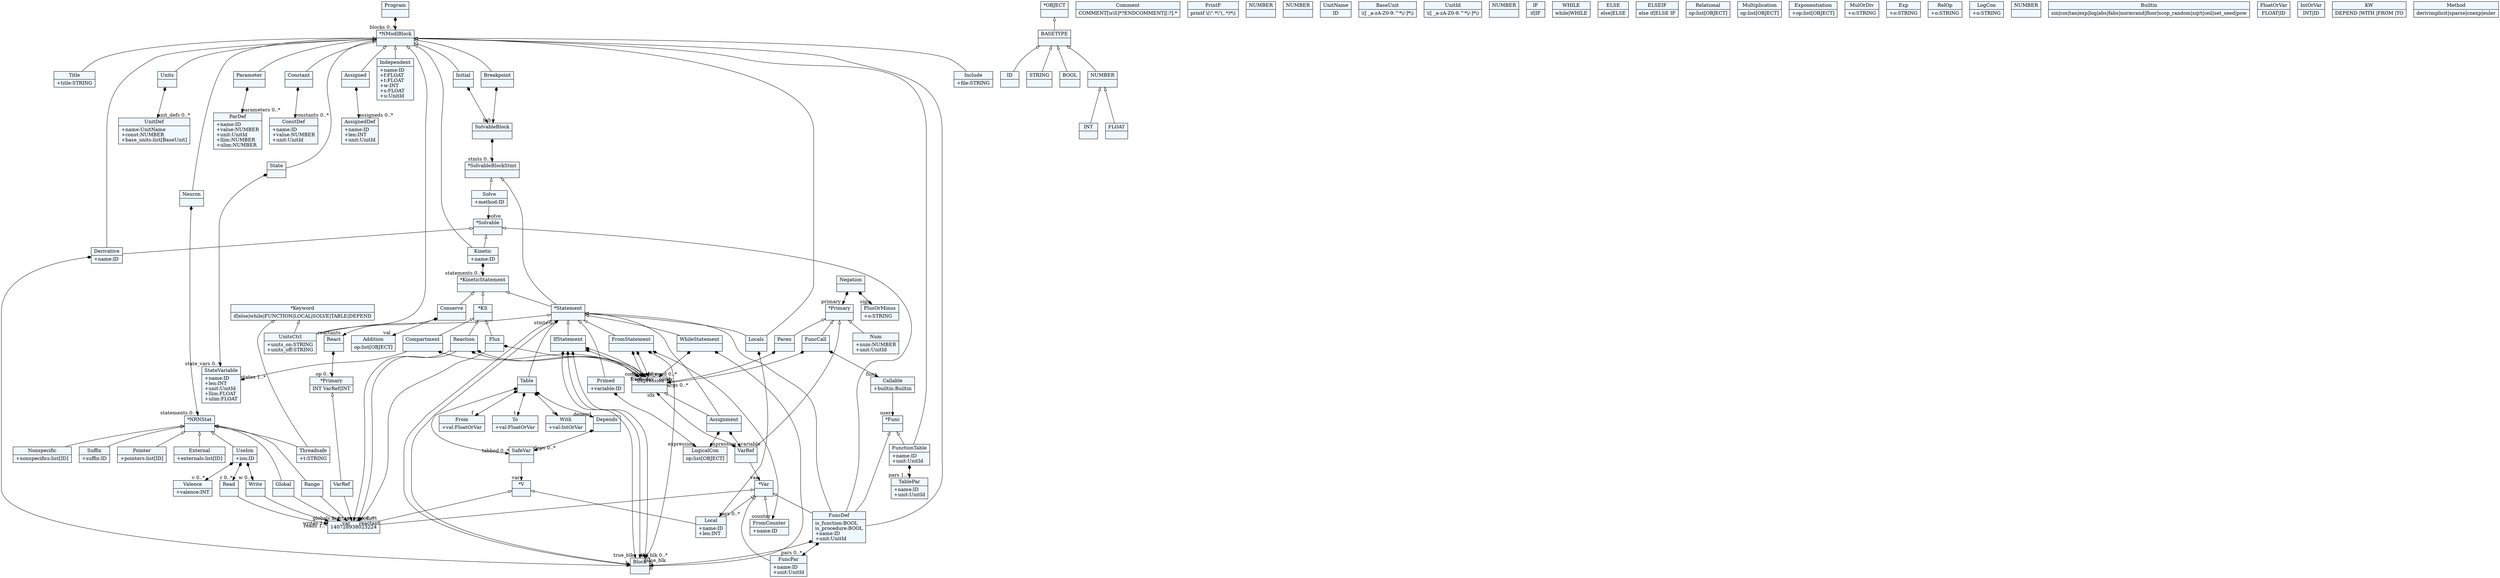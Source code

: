 
    digraph xtext {
    fontname = "Bitstream Vera Sans"
    fontsize = 8
    node[
        shape=record,
        style=filled,
        fillcolor=aliceblue
    ]
    nodesep = 0.3
    edge[dir=black,arrowtail=empty]


140728938147432 -> 140728938150792[arrowtail=diamond, dir=both, headlabel="blocks 0..*"]
140728938147432[ label="{Program|}"]

140728938150792[ label="{*NModlBlock|}"]
140728938150792 -> 140728937988024 [dir=back]
140728938150792 -> 140728938789496 [dir=back]
140728938150792 -> 140728938001816 [dir=back]
140728938150792 -> 140728938785784 [dir=back]
140728938150792 -> 140728938021368 [dir=back]
140728938150792 -> 140728936427384 [dir=back]
140728938150792 -> 140728936471096 [dir=back]
140728938150792 -> 140728938020440 [dir=back]
140728938150792 -> 140728938821048 [dir=back]
140728938150792 -> 140728938028792 [dir=back]
140728938150792 -> 140728936500280 [dir=back]
140728938150792 -> 140728936486616 [dir=back]
140728938150792 -> 140728938808056 [dir=back]
140728938150792 -> 140728939392392 [dir=back]
140728938150792 -> 140728938094664 [dir=back]
140728938150792 -> 140728936449976 [dir=back]
140728938150792 -> 140728938122984 [dir=back]

140728937764696[ label="{ID|}"]

140728937768056[ label="{STRING|}"]

140728937771416[ label="{BOOL|}"]

140728937774776[ label="{INT|}"]

140728937778136[ label="{FLOAT|}"]

140728937781496[ label="{NUMBER|}"]
140728937781496 -> 140728937778136 [dir=back]
140728937781496 -> 140728937774776 [dir=back]

140728937784856[ label="{BASETYPE|}"]
140728937784856 -> 140728937781496 [dir=back]
140728937784856 -> 140728937771416 [dir=back]
140728937784856 -> 140728937764696 [dir=back]
140728937784856 -> 140728937768056 [dir=back]

140728937788792[ label="{*OBJECT|}"]
140728937788792 -> 140728937784856 [dir=back]

140728937979848[ label="{Comment|COMMENT[\\s\\S]*\?ENDCOMMENT\|[:\?].*}"]

140728937982632[ label="{PrintF|printf \\(\\\".*\\\"(,.*)*\\)}"]

140728937988024[ label="{Title|+title:STRING\l}"]

140728938785784 -> 140728938797848[arrowtail=diamond, dir=both, headlabel="statements 0..*"]
140728938785784[ label="{Neuron|}"]

140728938797848[ label="{*NRNStat|}"]
140728938797848 -> 140728938792280 [dir=back]
140728938797848 -> 140728936426456 [dir=back]
140728938797848 -> 140728936436888 [dir=back]
140728938797848 -> 140728938800632 [dir=back]
140728938797848 -> 140728938803416 [dir=back]
140728938797848 -> 140728936440824 [dir=back]
140728938797848 -> 140728936444184 [dir=back]
140728938797848 -> 140728936447544 [dir=back]

140728936426456[ label="{Suffix|+suffix:ID\l}"]

140728936436888 -> 140728938023224[headlabel="globals 1..*"]
140728936436888[ label="{Global|}"]

140728938800632 -> 140728938023224[headlabel="ranges 1..*"]
140728938800632[ label="{Range|}"]

140728938803416[ label="{Pointer|+pointers:list[ID]\l}"]

140728936440824[ label="{External|+externals:list[ID]\l}"]

140728936444184[ label="{Nonspecific|+nonspecifics:list[ID]\l}"]

140728936447544 -> 140728938806200[arrowtail=diamond, dir=both, headlabel="r 0..*"]
140728936447544 -> 140728938808984[arrowtail=diamond, dir=both, headlabel="w 0..*"]
140728936447544 -> 140728938811768[arrowtail=diamond, dir=both, headlabel="v 0..*"]
140728936447544[ label="{UseIon|+ion:ID\l}"]

140728938806200 -> 140728938023224[headlabel="reads 1..*"]
140728938806200[ label="{Read|}"]

140728938808984 -> 140728938023224[headlabel="writes 1..*"]
140728938808984[ label="{Write|}"]

140728938811768[ label="{Valence|+valence:INT\l}"]

140728938028792 -> 140728938783928[arrowtail=diamond, dir=both, headlabel="state_vars 0..*"]
140728938028792[ label="{State|}"]

140728938783928[ label="{StateVariable|+name:ID\l+len:INT\l+unit:UnitId\l+llim:FLOAT\l+ulim:FLOAT\l}"]

140728938021368 -> 140728938024152[arrowtail=diamond, dir=both, headlabel="parameters 0..*"]
140728938021368[ label="{Parameter|}"]

140728938024152[ label="{ParDef|+name:ID\l+value:NUMBER\l+unit:UnitId\l+llim:NUMBER\l+ulim:NUMBER\l}"]

140728938026936[ label="{NUMBER|}"]

140728936427384 -> 140728936430168[arrowtail=diamond, dir=both, headlabel="constants 0..*"]
140728936427384[ label="{Constant|}"]

140728936430168[ label="{ConstDef|+name:ID\l+value:NUMBER\l+unit:UnitId\l}"]

140728936432952[ label="{NUMBER|}"]

140728938001816 -> 140728938004600[arrowtail=diamond, dir=both, headlabel="unit_defs 0..*"]
140728938001816[ label="{Units|}"]

140728938004600[ label="{UnitDef|+name:UnitName\l+const:NUMBER\l+base_units:list[BaseUnit]\l}"]

140728938007384[ label="{UnitName|ID}"]

140728938010168[ label="{BaseUnit|\\([ _a-zA-Z0-9.^*\\/-]*\\) }"]

140728938012952[ label="{UnitId|\\([ _a-zA-Z0-9.^*\\/-]*\\)}"]

140728938015736[ label="{NUMBER|}"]

140728938020440 -> 140728938009240[arrowtail=diamond, dir=both, headlabel="assigneds 0..*"]
140728938020440[ label="{Assigned|}"]

140728938009240[ label="{AssignedDef|+name:ID\l+len:INT\l+unit:UnitId\l}"]

140728939392392 -> 140728936449048[arrowtail=diamond, dir=both, headlabel="b "]
140728939392392[ label="{Derivative|+name:ID\l}"]

140728936486616 -> 140728938796920[arrowtail=diamond, dir=both, headlabel="b "]
140728936486616[ label="{Breakpoint|}"]

140728936464568[ label="{*Statement|}"]
140728936464568 -> 140728938789496 [dir=back]
140728936464568 -> 140728936449976 [dir=back]
140728936464568 -> 140728936455416 [dir=back]
140728936464568 -> 140728938094664 [dir=back]
140728936464568 -> 140728936449048 [dir=back]
140728936464568 -> 140728938061064 [dir=back]
140728936464568 -> 140728936487544 [dir=back]
140728936464568 -> 140728936490904 [dir=back]
140728936464568 -> 140728938054344 [dir=back]
140728936464568 -> 140728938063144 [dir=back]

140728936449048 -> 140728936464568[arrowtail=diamond, dir=both, headlabel="stmts 0..*"]
140728936449048[ label="{Block|}"]

140728936487544 -> 140728938050632[arrowtail=diamond, dir=both, headlabel="cond "]
140728936487544 -> 140728936449048[arrowtail=diamond, dir=both, headlabel="true_blk "]
140728936487544 -> 140728938050632[arrowtail=diamond, dir=both, headlabel="elif_cond 0..*"]
140728936487544 -> 140728936449048[arrowtail=diamond, dir=both, headlabel="elif_blk 0..*"]
140728936487544 -> 140728936449048[arrowtail=diamond, dir=both, headlabel="false_blk "]
140728936487544[ label="{IfStatement|}"]

140728936490904 -> 140728938050632[arrowtail=diamond, dir=both, headlabel="cond "]
140728936490904 -> 140728936449048[arrowtail=diamond, dir=both, headlabel="b "]
140728936490904[ label="{WhileStatement|}"]

140728938043208[ label="{IF|if\|IF}"]

140728938045992[ label="{WHILE|while\|WHILE}"]

140728938048776[ label="{ELSE|else\|ELSE}"]

140728938051560[ label="{ELSEIF|else if\|ELSE IF}"]

140728938054344 -> 140728938057704[arrowtail=diamond, dir=both, headlabel="counter "]
140728938054344 -> 140728938050632[arrowtail=diamond, dir=both, headlabel="from "]
140728938054344 -> 140728938050632[arrowtail=diamond, dir=both, headlabel="to "]
140728938054344 -> 140728936449048[arrowtail=diamond, dir=both, headlabel="b "]
140728938054344[ label="{FromStatement|}"]

140728938057704[ label="{FromCounter|+name:ID\l}"]

140728938061064 -> 140728938066504[arrowtail=diamond, dir=both, headlabel="expression "]
140728938061064[ label="{Primed|+variable:ID\l}"]

140728938050632[ label="{*Expression|}"]
140728938050632 -> 140728938063144 [dir=back]

140728938063144 -> 140728938082728[arrowtail=diamond, dir=both, headlabel="variable "]
140728938063144 -> 140728938066504[arrowtail=diamond, dir=both, headlabel="expression "]
140728938063144[ label="{Assignment|}"]

140728938066504[ label="{LogicalCon|op:list[OBJECT]\l}"]

140728938069864[ label="{Relational|op:list[OBJECT]\l}"]

140728936454488[ label="{Addition|op:list[OBJECT]\l}"]

140728936493336[ label="{Multiplication|op:list[OBJECT]\l}"]

140728936496696[ label="{Exponentiation|+op:list[OBJECT]\l}"]

140728938072648 -> 140728938098024[arrowtail=diamond, dir=both, headlabel="sign "]
140728938072648 -> 140728938076008[arrowtail=diamond, dir=both, headlabel="primary "]
140728938072648[ label="{Negation|}"]

140728938076008[ label="{*Primary|}"]
140728938076008 -> 140728938018584 [dir=back]
140728938076008 -> 140728938087944 [dir=back]
140728938076008 -> 140728938086088 [dir=back]
140728938076008 -> 140728938082728 [dir=back]

140728938079368[ label="{*Var|}"]
140728938079368 -> 140728936439896 [dir=back]
140728938079368 -> 140728938091304 [dir=back]
140728938079368 -> 140728938023224 [dir=back]
140728938079368 -> 140728938094664 [dir=back]
140728938079368 -> 140728938057704 [dir=back]

140728938082728 -> 140728938079368[headlabel="var "]
140728938082728 -> 140728938050632[arrowtail=diamond, dir=both, headlabel="idx "]
140728938082728[ label="{VarRef|}"]

140728938086088[ label="{Num|+num:NUMBER\l+unit:UnitId\l}"]

140728938078440[ label="{*Func|}"]
140728938078440 -> 140728938094664 [dir=back]
140728938078440 -> 140728936471096 [dir=back]

140728938065576 -> 140728938078440[headlabel="user "]
140728938065576[ label="{Callable|+builtin:Builtin\l}"]

140728938018584 -> 140728938065576[arrowtail=diamond, dir=both, headlabel="func "]
140728938018584 -> 140728938050632[arrowtail=diamond, dir=both, headlabel="args 0..*"]
140728938018584[ label="{FuncCall|}"]

140728938087944 -> 140728938050632[arrowtail=diamond, dir=both, headlabel="ex "]
140728938087944[ label="{Paren|}"]

140728938091304[ label="{FuncPar|+name:ID\l+unit:UnitId\l}"]

140728938094664 -> 140728938091304[arrowtail=diamond, dir=both, headlabel="pars 0..*"]
140728938094664 -> 140728936449048[arrowtail=diamond, dir=both, headlabel="b "]
140728938094664[ label="{FuncDef|is_function:BOOL\lis_procedure:BOOL\l+name:ID\l+unit:UnitId\l}"]

140728938098024[ label="{PlusOrMinus|+o:STRING\l}"]

140728938101960[ label="{MulOrDiv|+o:STRING\l}"]

140728938105896[ label="{Exp|+o:STRING\l}"]

140728938109256[ label="{RelOp|+o:STRING\l}"]

140728938114152[ label="{LogCon|+o:STRING\l}"]

140728938119048[ label="{NUMBER|}"]

140728936500280 -> 140728938796920[arrowtail=diamond, dir=both, headlabel="b "]
140728936500280[ label="{Initial|}"]

140728938786712[ label="{*Keyword|if\|else\|while\|FUNCTION\|LOCAL\|SOLVE\|TABLE\|DEPEND}"]
140728938786712 -> 140728938792280 [dir=back]
140728938786712 -> 140728938789496 [dir=back]

140728938789496[ label="{UnitsCtrl|+units_on:STRING\l+units_off:STRING\l}"]

140728938792280[ label="{Threadsafe|+t:STRING\l}"]

140728938795064[ label="{Builtin|sin\|cos\|tan\|exp\|log\|abs\|fabs\|normrand\|floor\|scop_random\|sqrt\|ceil\|set_seed\|pow }"]

140728936455416 -> 140728936476888[arrowtail=diamond, dir=both, headlabel="tabbed 0..*"]
140728936455416 -> 140728936458776[arrowtail=diamond, dir=both, headlabel="depend "]
140728936455416 -> 140728936462136[arrowtail=diamond, dir=both, headlabel="f "]
140728936455416 -> 140728936465496[arrowtail=diamond, dir=both, headlabel="t "]
140728936455416 -> 140728936468856[arrowtail=diamond, dir=both, headlabel="w "]
140728936455416[ label="{Table|}"]

140728936458776 -> 140728936476888[arrowtail=diamond, dir=both, headlabel="deps 0..*"]
140728936458776[ label="{Depends|}"]

140728936462136[ label="{From|+val:FloatOrVar\l}"]

140728936465496[ label="{To|+val:FloatOrVar\l}"]

140728936468856[ label="{With|+val:IntOrVar\l}"]

140728936408648[ label="{TablePar|+name:ID\l+unit:UnitId\l}"]

140728936471096 -> 140728936408648[arrowtail=diamond, dir=both, headlabel="pars 1..*"]
140728936471096[ label="{FunctionTable|+name:ID\l+unit:UnitId\l}"]

140728936474456[ label="{FloatOrVar|FLOAT\|ID}"]

140728936477816[ label="{IntOrVar|INT\|ID}"]

140728936481176[ label="{KW|DEPEND \|WITH \|FROM \|TO }"]

140728936484536[ label="{*V|}"]
140728936484536 -> 140728936439896 [dir=back]
140728936484536 -> 140728938023224 [dir=back]

140728936476888 -> 140728936484536[headlabel="var "]
140728936476888[ label="{SafeVar|}"]

140728938821048[ label="{Independent|+name:ID\l+f:FLOAT\l+t:FLOAT\l+w:INT\l+s:FLOAT\l+u:UnitId\l}"]

140728938796920 -> 140728938814552[arrowtail=diamond, dir=both, headlabel="stmts 0..*"]
140728938796920[ label="{SolvableBlock|}"]

140728938814552[ label="{*SolvableBlockStmt|}"]
140728938814552 -> 140728938142216 [dir=back]
140728938814552 -> 140728936464568 [dir=back]

140728938142216 -> 140728938141288[headlabel="solve "]
140728938142216[ label="{Solve|+method:ID\l}"]

140728938145000[ label="{Method|derivimplicit\|sparse\|cnexp\|euler}"]

140728938141288[ label="{*Solvable|}"]
140728938141288 -> 140728939392392 [dir=back]
140728938141288 -> 140728938808056 [dir=back]
140728938141288 -> 140728938094664 [dir=back]

140728938808056 -> 140728938097096[arrowtail=diamond, dir=both, headlabel="statements 0..*"]
140728938808056[ label="{Kinetic|+name:ID\l}"]

140728938799704[ label="{*KS|}"]
140728938799704 -> 140728938087016 [dir=back]
140728938799704 -> 140728938081800 [dir=back]
140728938799704 -> 140728938123912 [dir=back]

140728938097096[ label="{*KineticStatement|}"]
140728938097096 -> 140728938799704 [dir=back]
140728938097096 -> 140728938127272 [dir=back]
140728938097096 -> 140728936464568 [dir=back]

140728938087016 -> 140728938023224[headlabel="reactant "]
140728938087016 -> 140728938023224[headlabel="product "]
140728938087016 -> 140728938050632[arrowtail=diamond, dir=both, headlabel="fwd "]
140728938087016 -> 140728938050632[arrowtail=diamond, dir=both, headlabel="rev "]
140728938087016[ label="{Reaction|}"]

140728938081800 -> 140728938023224[headlabel="reactant "]
140728938081800 -> 140728938050632[arrowtail=diamond, dir=both, headlabel="flux "]
140728938081800[ label="{Flux|}"]

140728938123912 -> 140728938050632[arrowtail=diamond, dir=both, headlabel="volume "]
140728938123912 -> 140728938783928[headlabel="states 1..*"]
140728938123912[ label="{Compartment|}"]

140728938127272 -> 140728938130632[arrowtail=diamond, dir=both, headlabel="reactants "]
140728938127272 -> 140728936454488[arrowtail=diamond, dir=both, headlabel="val "]
140728938127272[ label="{Conserve|}"]

140728938130632 -> 140728938137352[arrowtail=diamond, dir=both, headlabel="op 0..*"]
140728938130632[ label="{React|}"]

140728938133992 -> 140728938023224[headlabel="var "]
140728938133992[ label="{VarRef|}"]

140728938137352[ label="{*Primary|INT VarRef\|INT}"]
140728938137352 -> 140728938133992 [dir=back]

140728936439896[ label="{Local|+name:ID\l+len:INT\l}"]

140728936449976 -> 140728936439896[arrowtail=diamond, dir=both, headlabel="vars 0..*"]
140728936449976[ label="{Locals|}"]

140728938122984[ label="{Include|+file:STRING\l}"]


}
